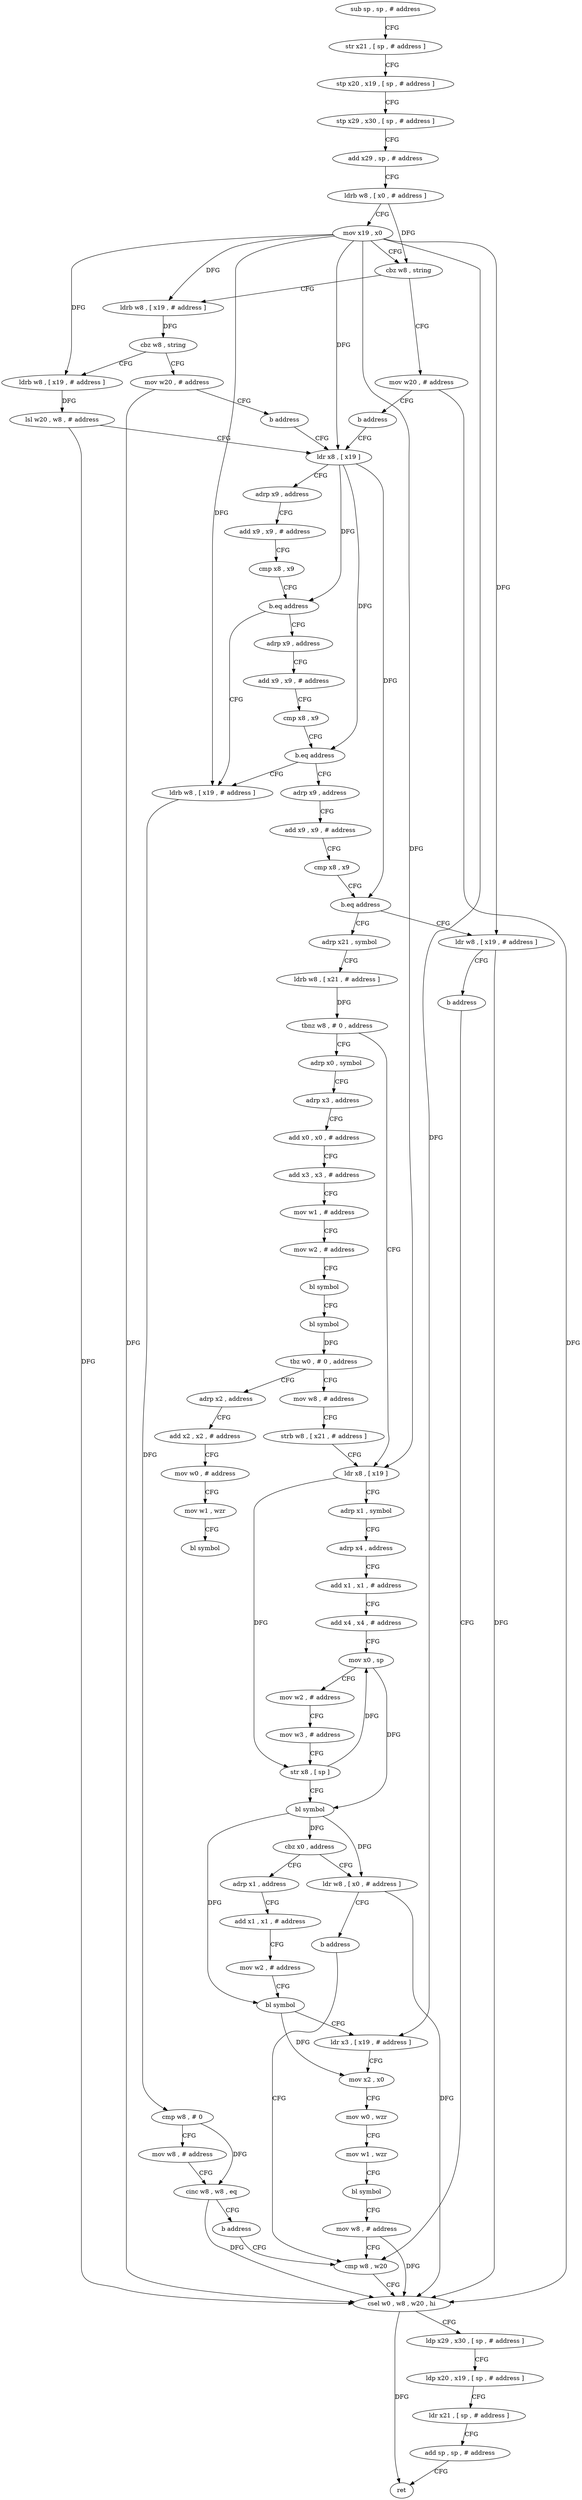 digraph "func" {
"4226308" [label = "sub sp , sp , # address" ]
"4226312" [label = "str x21 , [ sp , # address ]" ]
"4226316" [label = "stp x20 , x19 , [ sp , # address ]" ]
"4226320" [label = "stp x29 , x30 , [ sp , # address ]" ]
"4226324" [label = "add x29 , sp , # address" ]
"4226328" [label = "ldrb w8 , [ x0 , # address ]" ]
"4226332" [label = "mov x19 , x0" ]
"4226336" [label = "cbz w8 , string" ]
"4226348" [label = "ldrb w8 , [ x19 , # address ]" ]
"4226340" [label = "mov w20 , # address" ]
"4226352" [label = "cbz w8 , string" ]
"4226364" [label = "ldrb w8 , [ x19 , # address ]" ]
"4226356" [label = "mov w20 , # address" ]
"4226344" [label = "b address" ]
"4226372" [label = "ldr x8 , [ x19 ]" ]
"4226368" [label = "lsl w20 , w8 , # address" ]
"4226360" [label = "b address" ]
"4226376" [label = "adrp x9 , address" ]
"4226380" [label = "add x9 , x9 , # address" ]
"4226384" [label = "cmp x8 , x9" ]
"4226388" [label = "b.eq address" ]
"4226532" [label = "ldrb w8 , [ x19 , # address ]" ]
"4226392" [label = "adrp x9 , address" ]
"4226536" [label = "cmp w8 , # 0" ]
"4226540" [label = "mov w8 , # address" ]
"4226544" [label = "cinc w8 , w8 , eq" ]
"4226548" [label = "b address" ]
"4226600" [label = "cmp w8 , w20" ]
"4226396" [label = "add x9 , x9 , # address" ]
"4226400" [label = "cmp x8 , x9" ]
"4226404" [label = "b.eq address" ]
"4226408" [label = "adrp x9 , address" ]
"4226604" [label = "csel w0 , w8 , w20 , hi" ]
"4226608" [label = "ldp x29 , x30 , [ sp , # address ]" ]
"4226612" [label = "ldp x20 , x19 , [ sp , # address ]" ]
"4226616" [label = "ldr x21 , [ sp , # address ]" ]
"4226620" [label = "add sp , sp , # address" ]
"4226624" [label = "ret" ]
"4226412" [label = "add x9 , x9 , # address" ]
"4226416" [label = "cmp x8 , x9" ]
"4226420" [label = "b.eq address" ]
"4226552" [label = "ldr w8 , [ x19 , # address ]" ]
"4226424" [label = "adrp x21 , symbol" ]
"4226556" [label = "b address" ]
"4226428" [label = "ldrb w8 , [ x21 , # address ]" ]
"4226432" [label = "tbnz w8 , # 0 , address" ]
"4226480" [label = "ldr x8 , [ x19 ]" ]
"4226436" [label = "adrp x0 , symbol" ]
"4226484" [label = "adrp x1 , symbol" ]
"4226488" [label = "adrp x4 , address" ]
"4226492" [label = "add x1 , x1 , # address" ]
"4226496" [label = "add x4 , x4 , # address" ]
"4226500" [label = "mov x0 , sp" ]
"4226504" [label = "mov w2 , # address" ]
"4226508" [label = "mov w3 , # address" ]
"4226512" [label = "str x8 , [ sp ]" ]
"4226516" [label = "bl symbol" ]
"4226520" [label = "cbz x0 , address" ]
"4226560" [label = "adrp x1 , address" ]
"4226524" [label = "ldr w8 , [ x0 , # address ]" ]
"4226440" [label = "adrp x3 , address" ]
"4226444" [label = "add x0 , x0 , # address" ]
"4226448" [label = "add x3 , x3 , # address" ]
"4226452" [label = "mov w1 , # address" ]
"4226456" [label = "mov w2 , # address" ]
"4226460" [label = "bl symbol" ]
"4226464" [label = "bl symbol" ]
"4226468" [label = "tbz w0 , # 0 , address" ]
"4226628" [label = "adrp x2 , address" ]
"4226472" [label = "mov w8 , # address" ]
"4226564" [label = "add x1 , x1 , # address" ]
"4226568" [label = "mov w2 , # address" ]
"4226572" [label = "bl symbol" ]
"4226576" [label = "ldr x3 , [ x19 , # address ]" ]
"4226580" [label = "mov x2 , x0" ]
"4226584" [label = "mov w0 , wzr" ]
"4226588" [label = "mov w1 , wzr" ]
"4226592" [label = "bl symbol" ]
"4226596" [label = "mov w8 , # address" ]
"4226528" [label = "b address" ]
"4226632" [label = "add x2 , x2 , # address" ]
"4226636" [label = "mov w0 , # address" ]
"4226640" [label = "mov w1 , wzr" ]
"4226644" [label = "bl symbol" ]
"4226476" [label = "strb w8 , [ x21 , # address ]" ]
"4226308" -> "4226312" [ label = "CFG" ]
"4226312" -> "4226316" [ label = "CFG" ]
"4226316" -> "4226320" [ label = "CFG" ]
"4226320" -> "4226324" [ label = "CFG" ]
"4226324" -> "4226328" [ label = "CFG" ]
"4226328" -> "4226332" [ label = "CFG" ]
"4226328" -> "4226336" [ label = "DFG" ]
"4226332" -> "4226336" [ label = "CFG" ]
"4226332" -> "4226348" [ label = "DFG" ]
"4226332" -> "4226364" [ label = "DFG" ]
"4226332" -> "4226372" [ label = "DFG" ]
"4226332" -> "4226532" [ label = "DFG" ]
"4226332" -> "4226552" [ label = "DFG" ]
"4226332" -> "4226480" [ label = "DFG" ]
"4226332" -> "4226576" [ label = "DFG" ]
"4226336" -> "4226348" [ label = "CFG" ]
"4226336" -> "4226340" [ label = "CFG" ]
"4226348" -> "4226352" [ label = "DFG" ]
"4226340" -> "4226344" [ label = "CFG" ]
"4226340" -> "4226604" [ label = "DFG" ]
"4226352" -> "4226364" [ label = "CFG" ]
"4226352" -> "4226356" [ label = "CFG" ]
"4226364" -> "4226368" [ label = "DFG" ]
"4226356" -> "4226360" [ label = "CFG" ]
"4226356" -> "4226604" [ label = "DFG" ]
"4226344" -> "4226372" [ label = "CFG" ]
"4226372" -> "4226376" [ label = "CFG" ]
"4226372" -> "4226388" [ label = "DFG" ]
"4226372" -> "4226404" [ label = "DFG" ]
"4226372" -> "4226420" [ label = "DFG" ]
"4226368" -> "4226372" [ label = "CFG" ]
"4226368" -> "4226604" [ label = "DFG" ]
"4226360" -> "4226372" [ label = "CFG" ]
"4226376" -> "4226380" [ label = "CFG" ]
"4226380" -> "4226384" [ label = "CFG" ]
"4226384" -> "4226388" [ label = "CFG" ]
"4226388" -> "4226532" [ label = "CFG" ]
"4226388" -> "4226392" [ label = "CFG" ]
"4226532" -> "4226536" [ label = "DFG" ]
"4226392" -> "4226396" [ label = "CFG" ]
"4226536" -> "4226540" [ label = "CFG" ]
"4226536" -> "4226544" [ label = "DFG" ]
"4226540" -> "4226544" [ label = "CFG" ]
"4226544" -> "4226548" [ label = "CFG" ]
"4226544" -> "4226604" [ label = "DFG" ]
"4226548" -> "4226600" [ label = "CFG" ]
"4226600" -> "4226604" [ label = "CFG" ]
"4226396" -> "4226400" [ label = "CFG" ]
"4226400" -> "4226404" [ label = "CFG" ]
"4226404" -> "4226532" [ label = "CFG" ]
"4226404" -> "4226408" [ label = "CFG" ]
"4226408" -> "4226412" [ label = "CFG" ]
"4226604" -> "4226608" [ label = "CFG" ]
"4226604" -> "4226624" [ label = "DFG" ]
"4226608" -> "4226612" [ label = "CFG" ]
"4226612" -> "4226616" [ label = "CFG" ]
"4226616" -> "4226620" [ label = "CFG" ]
"4226620" -> "4226624" [ label = "CFG" ]
"4226412" -> "4226416" [ label = "CFG" ]
"4226416" -> "4226420" [ label = "CFG" ]
"4226420" -> "4226552" [ label = "CFG" ]
"4226420" -> "4226424" [ label = "CFG" ]
"4226552" -> "4226556" [ label = "CFG" ]
"4226552" -> "4226604" [ label = "DFG" ]
"4226424" -> "4226428" [ label = "CFG" ]
"4226556" -> "4226600" [ label = "CFG" ]
"4226428" -> "4226432" [ label = "DFG" ]
"4226432" -> "4226480" [ label = "CFG" ]
"4226432" -> "4226436" [ label = "CFG" ]
"4226480" -> "4226484" [ label = "CFG" ]
"4226480" -> "4226512" [ label = "DFG" ]
"4226436" -> "4226440" [ label = "CFG" ]
"4226484" -> "4226488" [ label = "CFG" ]
"4226488" -> "4226492" [ label = "CFG" ]
"4226492" -> "4226496" [ label = "CFG" ]
"4226496" -> "4226500" [ label = "CFG" ]
"4226500" -> "4226504" [ label = "CFG" ]
"4226500" -> "4226516" [ label = "DFG" ]
"4226504" -> "4226508" [ label = "CFG" ]
"4226508" -> "4226512" [ label = "CFG" ]
"4226512" -> "4226516" [ label = "CFG" ]
"4226512" -> "4226500" [ label = "DFG" ]
"4226516" -> "4226520" [ label = "DFG" ]
"4226516" -> "4226572" [ label = "DFG" ]
"4226516" -> "4226524" [ label = "DFG" ]
"4226520" -> "4226560" [ label = "CFG" ]
"4226520" -> "4226524" [ label = "CFG" ]
"4226560" -> "4226564" [ label = "CFG" ]
"4226524" -> "4226528" [ label = "CFG" ]
"4226524" -> "4226604" [ label = "DFG" ]
"4226440" -> "4226444" [ label = "CFG" ]
"4226444" -> "4226448" [ label = "CFG" ]
"4226448" -> "4226452" [ label = "CFG" ]
"4226452" -> "4226456" [ label = "CFG" ]
"4226456" -> "4226460" [ label = "CFG" ]
"4226460" -> "4226464" [ label = "CFG" ]
"4226464" -> "4226468" [ label = "DFG" ]
"4226468" -> "4226628" [ label = "CFG" ]
"4226468" -> "4226472" [ label = "CFG" ]
"4226628" -> "4226632" [ label = "CFG" ]
"4226472" -> "4226476" [ label = "CFG" ]
"4226564" -> "4226568" [ label = "CFG" ]
"4226568" -> "4226572" [ label = "CFG" ]
"4226572" -> "4226576" [ label = "CFG" ]
"4226572" -> "4226580" [ label = "DFG" ]
"4226576" -> "4226580" [ label = "CFG" ]
"4226580" -> "4226584" [ label = "CFG" ]
"4226584" -> "4226588" [ label = "CFG" ]
"4226588" -> "4226592" [ label = "CFG" ]
"4226592" -> "4226596" [ label = "CFG" ]
"4226596" -> "4226600" [ label = "CFG" ]
"4226596" -> "4226604" [ label = "DFG" ]
"4226528" -> "4226600" [ label = "CFG" ]
"4226632" -> "4226636" [ label = "CFG" ]
"4226636" -> "4226640" [ label = "CFG" ]
"4226640" -> "4226644" [ label = "CFG" ]
"4226476" -> "4226480" [ label = "CFG" ]
}
